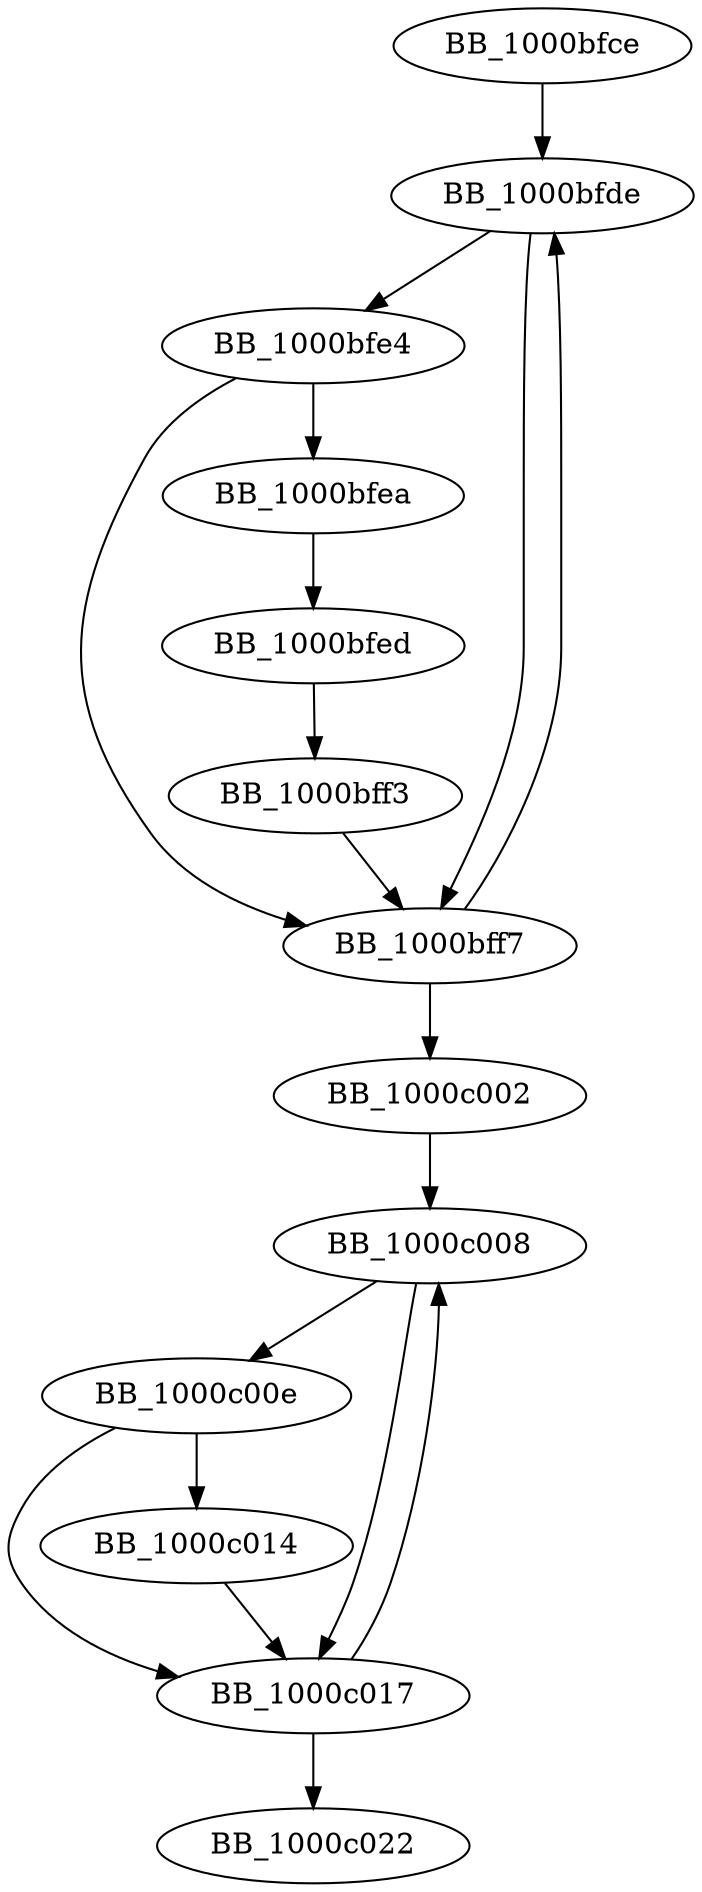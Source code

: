 DiGraph __mtdeletelocks{
BB_1000bfce->BB_1000bfde
BB_1000bfde->BB_1000bfe4
BB_1000bfde->BB_1000bff7
BB_1000bfe4->BB_1000bfea
BB_1000bfe4->BB_1000bff7
BB_1000bfea->BB_1000bfed
BB_1000bfed->BB_1000bff3
BB_1000bff3->BB_1000bff7
BB_1000bff7->BB_1000bfde
BB_1000bff7->BB_1000c002
BB_1000c002->BB_1000c008
BB_1000c008->BB_1000c00e
BB_1000c008->BB_1000c017
BB_1000c00e->BB_1000c014
BB_1000c00e->BB_1000c017
BB_1000c014->BB_1000c017
BB_1000c017->BB_1000c008
BB_1000c017->BB_1000c022
}

